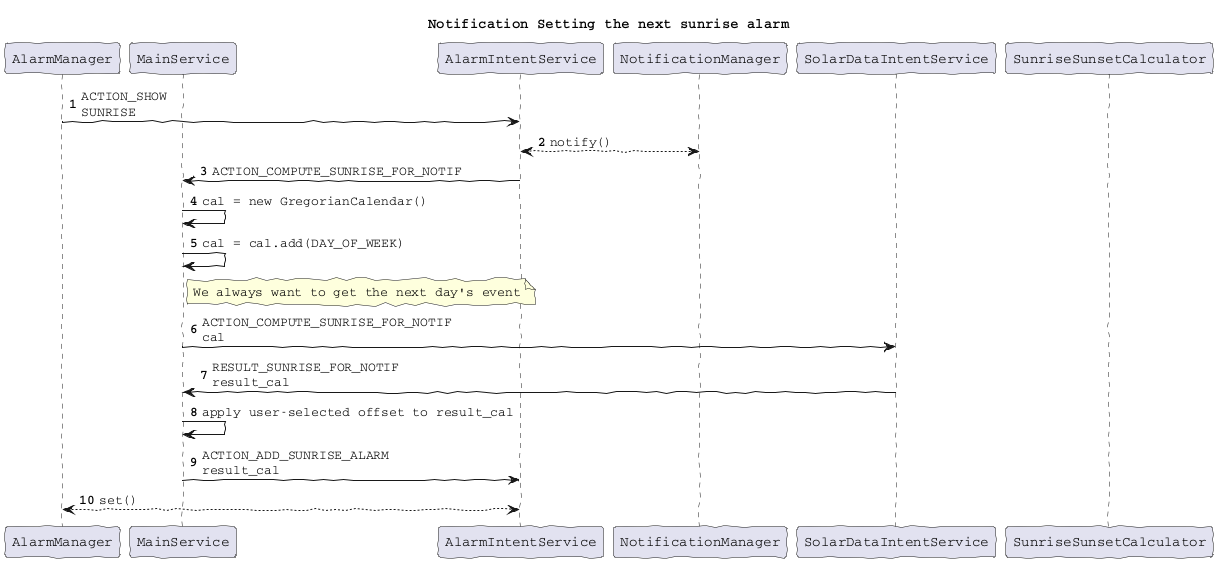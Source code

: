 @startuml

title Notification Setting the next sunrise alarm

' bells & whistles
skinparam handwritten true
skinparam defaultFontName "Courier"

autonumber

'actors
participant AlarmManager as am
participant MainService as mains
participant AlarmIntentService as ais
participant NotificationManager as nm
participant SolarDataIntentService as sdis
participant SunriseSunsetCalculator as calc

am->ais:ACTION_SHOW\nSUNRISE
ais<-->nm:notify()
ais->mains:ACTION_COMPUTE_SUNRISE_FOR_NOTIF
mains->mains:cal = new GregorianCalendar()
mains->mains:cal = cal.add(DAY_OF_WEEK)
note right of mains
   We always want to get the next day's event
end note
mains->sdis:ACTION_COMPUTE_SUNRISE_FOR_NOTIF\ncal
sdis->mains:RESULT_SUNRISE_FOR_NOTIF\nresult_cal
mains->mains:apply user-selected offset to result_cal
mains->ais:ACTION_ADD_SUNRISE_ALARM\nresult_cal
ais<-->am:set()

@enduml